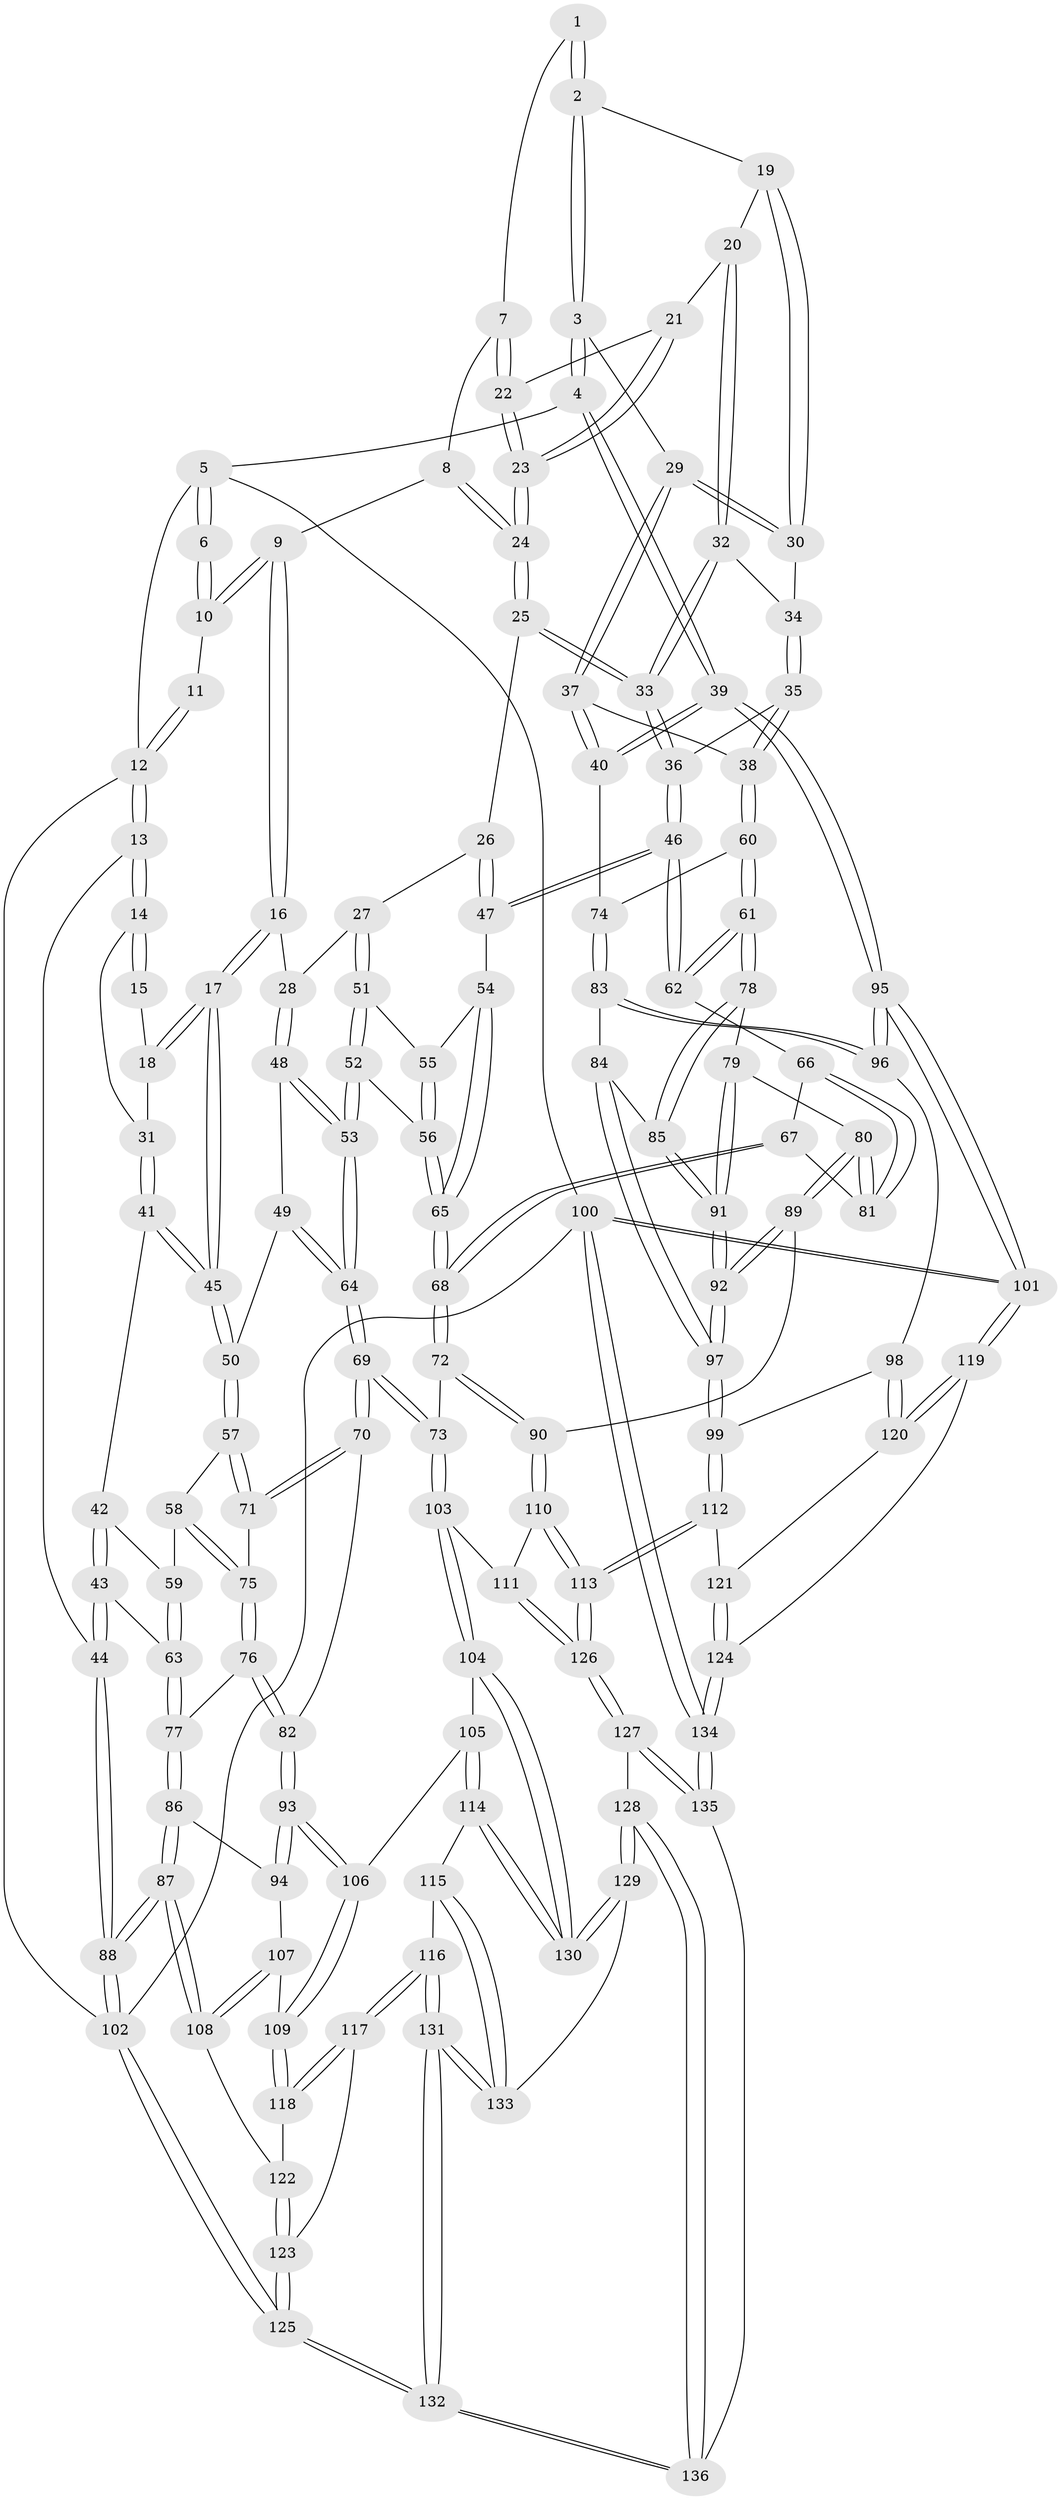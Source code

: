 // coarse degree distribution, {2: 0.10309278350515463, 4: 0.1134020618556701, 3: 0.7422680412371134, 5: 0.041237113402061855}
// Generated by graph-tools (version 1.1) at 2025/54/03/04/25 22:54:25]
// undirected, 136 vertices, 337 edges
graph export_dot {
  node [color=gray90,style=filled];
  1 [pos="+0.7990066961700454+0.0377543969936607"];
  2 [pos="+0.8478366739045917+0.08989349272297341"];
  3 [pos="+0.985707821785668+0.07436394663733774"];
  4 [pos="+1+0"];
  5 [pos="+1+0"];
  6 [pos="+0.7853980487013787+0"];
  7 [pos="+0.7407290037162512+0.07950052442608754"];
  8 [pos="+0.7126083364448875+0.0773875522771805"];
  9 [pos="+0.5169646555708067+0"];
  10 [pos="+0.513515573285238+0"];
  11 [pos="+0.3016576453832326+0"];
  12 [pos="+0+0"];
  13 [pos="+0+0.01474855889115197"];
  14 [pos="+0.02026359927383043+0.13988418415439413"];
  15 [pos="+0.2676155617997547+0"];
  16 [pos="+0.5176095309690931+0"];
  17 [pos="+0.27808271380419985+0.18548516256125275"];
  18 [pos="+0.25729317883277736+0.04711296933040973"];
  19 [pos="+0.8298974823067465+0.11815808549121046"];
  20 [pos="+0.7918197228056513+0.14482835008986025"];
  21 [pos="+0.7789019953510874+0.13873610374170767"];
  22 [pos="+0.7547620447566302+0.10251491873249415"];
  23 [pos="+0.7072340906511063+0.16016087980515062"];
  24 [pos="+0.6726532118676672+0.1716155923615647"];
  25 [pos="+0.6588127993890875+0.18731830776893346"];
  26 [pos="+0.6323157191947638+0.1899288852489814"];
  27 [pos="+0.5543473079843909+0.16789892616645122"];
  28 [pos="+0.5275291437165763+0.1469796351807035"];
  29 [pos="+0.9068394838856467+0.20471906813513505"];
  30 [pos="+0.8779789430208831+0.19996442401186426"];
  31 [pos="+0.046791585228578556+0.15732531553339996"];
  32 [pos="+0.7932446104033368+0.17979870207628984"];
  33 [pos="+0.7493069986894935+0.24645393495876763"];
  34 [pos="+0.8581083859481622+0.204374928698941"];
  35 [pos="+0.8010451535379257+0.27558126868035626"];
  36 [pos="+0.7620317119368272+0.276249962680565"];
  37 [pos="+0.9342089286485389+0.29778573739656444"];
  38 [pos="+0.8953335113408727+0.31244759658082777"];
  39 [pos="+1+0.3682442175505491"];
  40 [pos="+1+0.35396582659562187"];
  41 [pos="+0.11497717852381392+0.23059141680980658"];
  42 [pos="+0.11397731115873079+0.23374595708109294"];
  43 [pos="+0+0.35419494749687974"];
  44 [pos="+0+0.34493021576688127"];
  45 [pos="+0.28008188185374977+0.21632039787863358"];
  46 [pos="+0.7438111200656479+0.32074938961244287"];
  47 [pos="+0.6500163163378689+0.3171714527185614"];
  48 [pos="+0.4283838487503004+0.2169677463167852"];
  49 [pos="+0.30463537343734964+0.22823558039788933"];
  50 [pos="+0.28768366442692933+0.2239243422766838"];
  51 [pos="+0.5558171214736944+0.19835932420144467"];
  52 [pos="+0.532786634064003+0.33463677583151186"];
  53 [pos="+0.47121583627516533+0.3469945290688054"];
  54 [pos="+0.649646831801536+0.31750985651039676"];
  55 [pos="+0.5917163219229047+0.3024774615977154"];
  56 [pos="+0.5570676440960722+0.34575140190384096"];
  57 [pos="+0.2687575945008701+0.285003387687166"];
  58 [pos="+0.17236981196938822+0.362919657612657"];
  59 [pos="+0.12454579134929535+0.313251485436892"];
  60 [pos="+0.8534812790146235+0.3779356084116622"];
  61 [pos="+0.7968197973374228+0.40693474699387167"];
  62 [pos="+0.7467514912214112+0.33609834168989094"];
  63 [pos="+0.07165031176737746+0.41084442829568935"];
  64 [pos="+0.41957819946338676+0.45716394193913523"];
  65 [pos="+0.6091797128788204+0.4079793809861631"];
  66 [pos="+0.7418120426517112+0.3408360655775158"];
  67 [pos="+0.6425499607563676+0.4218843559853092"];
  68 [pos="+0.6109148294765531+0.4191186154442422"];
  69 [pos="+0.41530735521399+0.5121375873091982"];
  70 [pos="+0.3219023307727979+0.5167728386856846"];
  71 [pos="+0.26765088725282654+0.3579183221020364"];
  72 [pos="+0.5270683824313799+0.5283320716847901"];
  73 [pos="+0.4256859730640236+0.5192323144103008"];
  74 [pos="+0.9155739236467263+0.4341650182810229"];
  75 [pos="+0.17314473777770056+0.40783567664667897"];
  76 [pos="+0.17038747235485124+0.4164001221279239"];
  77 [pos="+0.08452686901597645+0.43354581703311174"];
  78 [pos="+0.7942725657129184+0.42121901686911556"];
  79 [pos="+0.7124703901061517+0.4561924457569381"];
  80 [pos="+0.7052566238547073+0.4541638855780628"];
  81 [pos="+0.6944970416648746+0.44736014877414376"];
  82 [pos="+0.28690519678142606+0.5307751958818854"];
  83 [pos="+0.8852988154021149+0.49472995010849896"];
  84 [pos="+0.8380533912287421+0.494538078286715"];
  85 [pos="+0.8231734229464704+0.4810137567784979"];
  86 [pos="+0.08082310237144943+0.4488752882930809"];
  87 [pos="+0+0.6412672841682375"];
  88 [pos="+0+0.6457583181361876"];
  89 [pos="+0.6244769903101332+0.5830489035070087"];
  90 [pos="+0.5842681668579929+0.579145676212472"];
  91 [pos="+0.731762735553597+0.5274337838814395"];
  92 [pos="+0.7068155833330386+0.603241338504481"];
  93 [pos="+0.2451667418167503+0.5712625900579189"];
  94 [pos="+0.16632030523018587+0.5768744676987299"];
  95 [pos="+1+0.6362054494914428"];
  96 [pos="+1+0.6261708305848129"];
  97 [pos="+0.7882748635786195+0.6736272819847555"];
  98 [pos="+0.8336926947595874+0.6830314856962498"];
  99 [pos="+0.7885443078718123+0.674103733206118"];
  100 [pos="+1+1"];
  101 [pos="+1+0.6509357619523966"];
  102 [pos="+0+1"];
  103 [pos="+0.4167156847606541+0.772509856151751"];
  104 [pos="+0.4078278984407994+0.7776485898588432"];
  105 [pos="+0.26802728251115193+0.7025899949397123"];
  106 [pos="+0.2534865918224204+0.6837889972481697"];
  107 [pos="+0.1400286195262863+0.5925074477960415"];
  108 [pos="+0+0.6425754004218948"];
  109 [pos="+0.13420182949977058+0.7513289178189342"];
  110 [pos="+0.5819804626222236+0.6050674414684276"];
  111 [pos="+0.49482828592774275+0.7844022654550495"];
  112 [pos="+0.6775254251438576+0.8231479528132913"];
  113 [pos="+0.660689412808734+0.8368637437494566"];
  114 [pos="+0.21913535494942823+0.845707009880046"];
  115 [pos="+0.21377322210726085+0.8474638038071713"];
  116 [pos="+0.19560436209430848+0.8480185227628074"];
  117 [pos="+0.1462164208752923+0.8122628219093566"];
  118 [pos="+0.13038100981935183+0.7562640002782567"];
  119 [pos="+0.9046162651400215+0.843590102134691"];
  120 [pos="+0.8649652680834365+0.7678734464782709"];
  121 [pos="+0.8041688965329236+0.8449260193071101"];
  122 [pos="+0+0.7013657189751644"];
  123 [pos="+0.07030524970901114+0.8606520183766313"];
  124 [pos="+0.8951305029484699+0.883268670997078"];
  125 [pos="+0+1"];
  126 [pos="+0.637871250355401+0.8670639295916637"];
  127 [pos="+0.6391531251309928+0.8975864456829797"];
  128 [pos="+0.3825195718509015+0.9562151002329472"];
  129 [pos="+0.3704310473901596+0.9281228461575783"];
  130 [pos="+0.3623778286587613+0.8549504467912242"];
  131 [pos="+0.0351118864803063+1"];
  132 [pos="+0+1"];
  133 [pos="+0.25258965647433385+0.9513587271309903"];
  134 [pos="+0.9531612224048678+1"];
  135 [pos="+0.719348908248418+1"];
  136 [pos="+0.3872417581986145+1"];
  1 -- 2;
  1 -- 2;
  1 -- 7;
  2 -- 3;
  2 -- 3;
  2 -- 19;
  3 -- 4;
  3 -- 4;
  3 -- 29;
  4 -- 5;
  4 -- 39;
  4 -- 39;
  5 -- 6;
  5 -- 6;
  5 -- 12;
  5 -- 100;
  6 -- 10;
  6 -- 10;
  7 -- 8;
  7 -- 22;
  7 -- 22;
  8 -- 9;
  8 -- 24;
  8 -- 24;
  9 -- 10;
  9 -- 10;
  9 -- 16;
  9 -- 16;
  10 -- 11;
  11 -- 12;
  11 -- 12;
  12 -- 13;
  12 -- 13;
  12 -- 102;
  13 -- 14;
  13 -- 14;
  13 -- 44;
  14 -- 15;
  14 -- 15;
  14 -- 31;
  15 -- 18;
  16 -- 17;
  16 -- 17;
  16 -- 28;
  17 -- 18;
  17 -- 18;
  17 -- 45;
  17 -- 45;
  18 -- 31;
  19 -- 20;
  19 -- 30;
  19 -- 30;
  20 -- 21;
  20 -- 32;
  20 -- 32;
  21 -- 22;
  21 -- 23;
  21 -- 23;
  22 -- 23;
  22 -- 23;
  23 -- 24;
  23 -- 24;
  24 -- 25;
  24 -- 25;
  25 -- 26;
  25 -- 33;
  25 -- 33;
  26 -- 27;
  26 -- 47;
  26 -- 47;
  27 -- 28;
  27 -- 51;
  27 -- 51;
  28 -- 48;
  28 -- 48;
  29 -- 30;
  29 -- 30;
  29 -- 37;
  29 -- 37;
  30 -- 34;
  31 -- 41;
  31 -- 41;
  32 -- 33;
  32 -- 33;
  32 -- 34;
  33 -- 36;
  33 -- 36;
  34 -- 35;
  34 -- 35;
  35 -- 36;
  35 -- 38;
  35 -- 38;
  36 -- 46;
  36 -- 46;
  37 -- 38;
  37 -- 40;
  37 -- 40;
  38 -- 60;
  38 -- 60;
  39 -- 40;
  39 -- 40;
  39 -- 95;
  39 -- 95;
  40 -- 74;
  41 -- 42;
  41 -- 45;
  41 -- 45;
  42 -- 43;
  42 -- 43;
  42 -- 59;
  43 -- 44;
  43 -- 44;
  43 -- 63;
  44 -- 88;
  44 -- 88;
  45 -- 50;
  45 -- 50;
  46 -- 47;
  46 -- 47;
  46 -- 62;
  46 -- 62;
  47 -- 54;
  48 -- 49;
  48 -- 53;
  48 -- 53;
  49 -- 50;
  49 -- 64;
  49 -- 64;
  50 -- 57;
  50 -- 57;
  51 -- 52;
  51 -- 52;
  51 -- 55;
  52 -- 53;
  52 -- 53;
  52 -- 56;
  53 -- 64;
  53 -- 64;
  54 -- 55;
  54 -- 65;
  54 -- 65;
  55 -- 56;
  55 -- 56;
  56 -- 65;
  56 -- 65;
  57 -- 58;
  57 -- 71;
  57 -- 71;
  58 -- 59;
  58 -- 75;
  58 -- 75;
  59 -- 63;
  59 -- 63;
  60 -- 61;
  60 -- 61;
  60 -- 74;
  61 -- 62;
  61 -- 62;
  61 -- 78;
  61 -- 78;
  62 -- 66;
  63 -- 77;
  63 -- 77;
  64 -- 69;
  64 -- 69;
  65 -- 68;
  65 -- 68;
  66 -- 67;
  66 -- 81;
  66 -- 81;
  67 -- 68;
  67 -- 68;
  67 -- 81;
  68 -- 72;
  68 -- 72;
  69 -- 70;
  69 -- 70;
  69 -- 73;
  69 -- 73;
  70 -- 71;
  70 -- 71;
  70 -- 82;
  71 -- 75;
  72 -- 73;
  72 -- 90;
  72 -- 90;
  73 -- 103;
  73 -- 103;
  74 -- 83;
  74 -- 83;
  75 -- 76;
  75 -- 76;
  76 -- 77;
  76 -- 82;
  76 -- 82;
  77 -- 86;
  77 -- 86;
  78 -- 79;
  78 -- 85;
  78 -- 85;
  79 -- 80;
  79 -- 91;
  79 -- 91;
  80 -- 81;
  80 -- 81;
  80 -- 89;
  80 -- 89;
  82 -- 93;
  82 -- 93;
  83 -- 84;
  83 -- 96;
  83 -- 96;
  84 -- 85;
  84 -- 97;
  84 -- 97;
  85 -- 91;
  85 -- 91;
  86 -- 87;
  86 -- 87;
  86 -- 94;
  87 -- 88;
  87 -- 88;
  87 -- 108;
  87 -- 108;
  88 -- 102;
  88 -- 102;
  89 -- 90;
  89 -- 92;
  89 -- 92;
  90 -- 110;
  90 -- 110;
  91 -- 92;
  91 -- 92;
  92 -- 97;
  92 -- 97;
  93 -- 94;
  93 -- 94;
  93 -- 106;
  93 -- 106;
  94 -- 107;
  95 -- 96;
  95 -- 96;
  95 -- 101;
  95 -- 101;
  96 -- 98;
  97 -- 99;
  97 -- 99;
  98 -- 99;
  98 -- 120;
  98 -- 120;
  99 -- 112;
  99 -- 112;
  100 -- 101;
  100 -- 101;
  100 -- 134;
  100 -- 134;
  100 -- 102;
  101 -- 119;
  101 -- 119;
  102 -- 125;
  102 -- 125;
  103 -- 104;
  103 -- 104;
  103 -- 111;
  104 -- 105;
  104 -- 130;
  104 -- 130;
  105 -- 106;
  105 -- 114;
  105 -- 114;
  106 -- 109;
  106 -- 109;
  107 -- 108;
  107 -- 108;
  107 -- 109;
  108 -- 122;
  109 -- 118;
  109 -- 118;
  110 -- 111;
  110 -- 113;
  110 -- 113;
  111 -- 126;
  111 -- 126;
  112 -- 113;
  112 -- 113;
  112 -- 121;
  113 -- 126;
  113 -- 126;
  114 -- 115;
  114 -- 130;
  114 -- 130;
  115 -- 116;
  115 -- 133;
  115 -- 133;
  116 -- 117;
  116 -- 117;
  116 -- 131;
  116 -- 131;
  117 -- 118;
  117 -- 118;
  117 -- 123;
  118 -- 122;
  119 -- 120;
  119 -- 120;
  119 -- 124;
  120 -- 121;
  121 -- 124;
  121 -- 124;
  122 -- 123;
  122 -- 123;
  123 -- 125;
  123 -- 125;
  124 -- 134;
  124 -- 134;
  125 -- 132;
  125 -- 132;
  126 -- 127;
  126 -- 127;
  127 -- 128;
  127 -- 135;
  127 -- 135;
  128 -- 129;
  128 -- 129;
  128 -- 136;
  128 -- 136;
  129 -- 130;
  129 -- 130;
  129 -- 133;
  131 -- 132;
  131 -- 132;
  131 -- 133;
  131 -- 133;
  132 -- 136;
  132 -- 136;
  134 -- 135;
  134 -- 135;
  135 -- 136;
}
